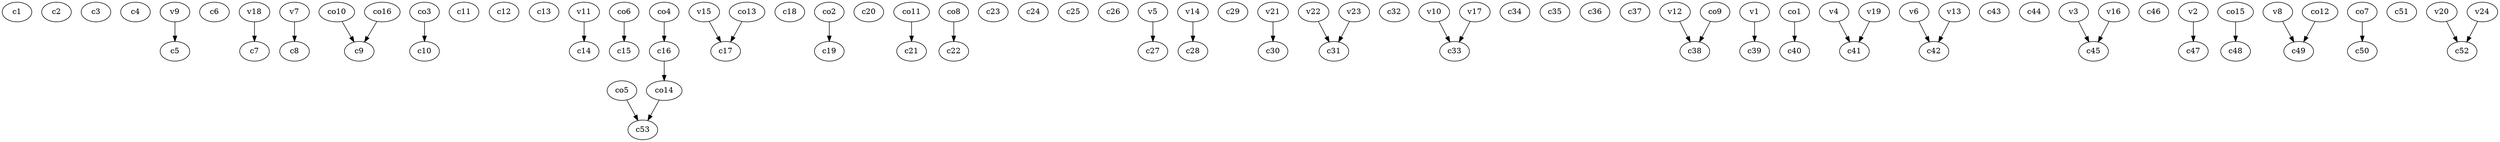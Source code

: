 strict digraph  {
c1;
c2;
c3;
c4;
c5;
c6;
c7;
c8;
c9;
c10;
c11;
c12;
c13;
c14;
c15;
c16;
c17;
c18;
c19;
c20;
c21;
c22;
c23;
c24;
c25;
c26;
c27;
c28;
c29;
c30;
c31;
c32;
c33;
c34;
c35;
c36;
c37;
c38;
c39;
c40;
c41;
c42;
c43;
c44;
c45;
c46;
c47;
c48;
c49;
c50;
c51;
c52;
c53;
v1;
v2;
v3;
v4;
v5;
v6;
v7;
v8;
v9;
v10;
v11;
v12;
v13;
v14;
v15;
v16;
v17;
v18;
v19;
v20;
v21;
v22;
v23;
v24;
co1;
co2;
co3;
co4;
co5;
co6;
co7;
co8;
co9;
co10;
co11;
co12;
co13;
co14;
co15;
co16;
c16 -> co14  [weight=1];
v1 -> c39  [weight=1];
v2 -> c47  [weight=1];
v3 -> c45  [weight=1];
v4 -> c41  [weight=1];
v5 -> c27  [weight=1];
v6 -> c42  [weight=1];
v7 -> c8  [weight=1];
v8 -> c49  [weight=1];
v9 -> c5  [weight=1];
v10 -> c33  [weight=1];
v11 -> c14  [weight=1];
v12 -> c38  [weight=1];
v13 -> c42  [weight=1];
v14 -> c28  [weight=1];
v15 -> c17  [weight=1];
v16 -> c45  [weight=1];
v17 -> c33  [weight=1];
v18 -> c7  [weight=1];
v19 -> c41  [weight=1];
v20 -> c52  [weight=1];
v21 -> c30  [weight=1];
v22 -> c31  [weight=1];
v23 -> c31  [weight=1];
v24 -> c52  [weight=1];
co1 -> c40  [weight=1];
co2 -> c19  [weight=1];
co3 -> c10  [weight=1];
co4 -> c16  [weight=1];
co5 -> c53  [weight=1];
co6 -> c15  [weight=1];
co7 -> c50  [weight=1];
co8 -> c22  [weight=1];
co9 -> c38  [weight=1];
co10 -> c9  [weight=1];
co11 -> c21  [weight=1];
co12 -> c49  [weight=1];
co13 -> c17  [weight=1];
co14 -> c53  [weight=1];
co15 -> c48  [weight=1];
co16 -> c9  [weight=1];
}
